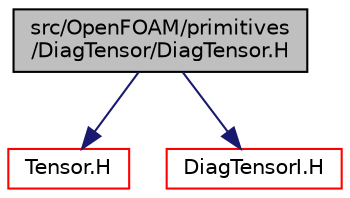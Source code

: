digraph "src/OpenFOAM/primitives/DiagTensor/DiagTensor.H"
{
  bgcolor="transparent";
  edge [fontname="Helvetica",fontsize="10",labelfontname="Helvetica",labelfontsize="10"];
  node [fontname="Helvetica",fontsize="10",shape=record];
  Node1 [label="src/OpenFOAM/primitives\l/DiagTensor/DiagTensor.H",height=0.2,width=0.4,color="black", fillcolor="grey75", style="filled", fontcolor="black"];
  Node1 -> Node2 [color="midnightblue",fontsize="10",style="solid",fontname="Helvetica"];
  Node2 [label="Tensor.H",height=0.2,width=0.4,color="red",URL="$a09379.html"];
  Node1 -> Node3 [color="midnightblue",fontsize="10",style="solid",fontname="Helvetica"];
  Node3 [label="DiagTensorI.H",height=0.2,width=0.4,color="red",URL="$a09166.html"];
}
